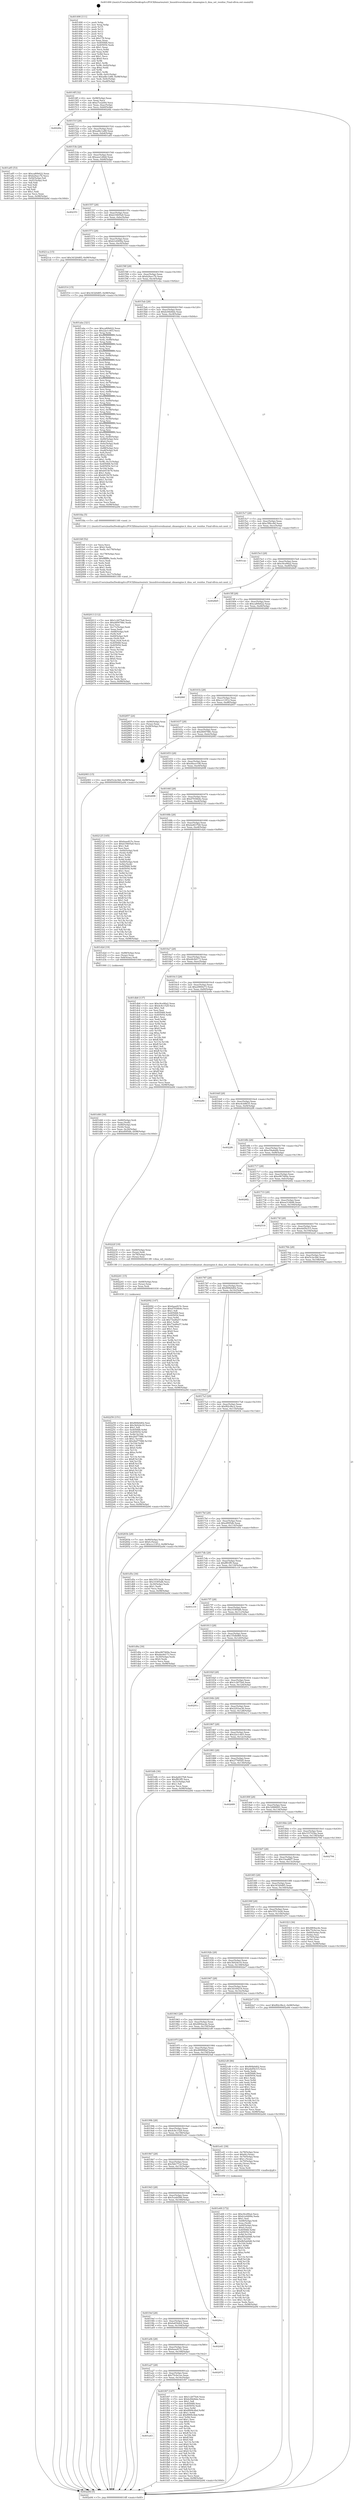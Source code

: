 digraph "0x401490" {
  label = "0x401490 (/mnt/c/Users/mathe/Desktop/tcc/POCII/binaries/extr_linuxdriversdmaioat..dmaengine.h_dma_set_residue_Final-ollvm.out::main(0))"
  labelloc = "t"
  node[shape=record]

  Entry [label="",width=0.3,height=0.3,shape=circle,fillcolor=black,style=filled]
  "0x4014ff" [label="{
     0x4014ff [32]\l
     | [instrs]\l
     &nbsp;&nbsp;0x4014ff \<+6\>: mov -0x98(%rbp),%eax\l
     &nbsp;&nbsp;0x401505 \<+2\>: mov %eax,%ecx\l
     &nbsp;&nbsp;0x401507 \<+6\>: sub $0xa7ce2d44,%ecx\l
     &nbsp;&nbsp;0x40150d \<+6\>: mov %eax,-0xac(%rbp)\l
     &nbsp;&nbsp;0x401513 \<+6\>: mov %ecx,-0xb0(%rbp)\l
     &nbsp;&nbsp;0x401519 \<+6\>: je 00000000004024fa \<main+0x106a\>\l
  }"]
  "0x4024fa" [label="{
     0x4024fa\l
  }", style=dashed]
  "0x40151f" [label="{
     0x40151f [28]\l
     | [instrs]\l
     &nbsp;&nbsp;0x40151f \<+5\>: jmp 0000000000401524 \<main+0x94\>\l
     &nbsp;&nbsp;0x401524 \<+6\>: mov -0xac(%rbp),%eax\l
     &nbsp;&nbsp;0x40152a \<+5\>: sub $0xadbc1a88,%eax\l
     &nbsp;&nbsp;0x40152f \<+6\>: mov %eax,-0xb4(%rbp)\l
     &nbsp;&nbsp;0x401535 \<+6\>: je 0000000000401a85 \<main+0x5f5\>\l
  }"]
  Exit [label="",width=0.3,height=0.3,shape=circle,fillcolor=black,style=filled,peripheries=2]
  "0x401a85" [label="{
     0x401a85 [53]\l
     | [instrs]\l
     &nbsp;&nbsp;0x401a85 \<+5\>: mov $0xca80b622,%eax\l
     &nbsp;&nbsp;0x401a8a \<+5\>: mov $0xb24acc7b,%ecx\l
     &nbsp;&nbsp;0x401a8f \<+6\>: mov -0x92(%rbp),%dl\l
     &nbsp;&nbsp;0x401a95 \<+7\>: mov -0x91(%rbp),%sil\l
     &nbsp;&nbsp;0x401a9c \<+3\>: mov %dl,%dil\l
     &nbsp;&nbsp;0x401a9f \<+3\>: and %sil,%dil\l
     &nbsp;&nbsp;0x401aa2 \<+3\>: xor %sil,%dl\l
     &nbsp;&nbsp;0x401aa5 \<+3\>: or %dl,%dil\l
     &nbsp;&nbsp;0x401aa8 \<+4\>: test $0x1,%dil\l
     &nbsp;&nbsp;0x401aac \<+3\>: cmovne %ecx,%eax\l
     &nbsp;&nbsp;0x401aaf \<+6\>: mov %eax,-0x98(%rbp)\l
     &nbsp;&nbsp;0x401ab5 \<+5\>: jmp 0000000000402a9d \<main+0x160d\>\l
  }"]
  "0x40153b" [label="{
     0x40153b [28]\l
     | [instrs]\l
     &nbsp;&nbsp;0x40153b \<+5\>: jmp 0000000000401540 \<main+0xb0\>\l
     &nbsp;&nbsp;0x401540 \<+6\>: mov -0xac(%rbp),%eax\l
     &nbsp;&nbsp;0x401546 \<+5\>: sub $0xaea128dd,%eax\l
     &nbsp;&nbsp;0x40154b \<+6\>: mov %eax,-0xb8(%rbp)\l
     &nbsp;&nbsp;0x401551 \<+6\>: je 0000000000402351 \<main+0xec1\>\l
  }"]
  "0x402a9d" [label="{
     0x402a9d [5]\l
     | [instrs]\l
     &nbsp;&nbsp;0x402a9d \<+5\>: jmp 00000000004014ff \<main+0x6f\>\l
  }"]
  "0x401490" [label="{
     0x401490 [111]\l
     | [instrs]\l
     &nbsp;&nbsp;0x401490 \<+1\>: push %rbp\l
     &nbsp;&nbsp;0x401491 \<+3\>: mov %rsp,%rbp\l
     &nbsp;&nbsp;0x401494 \<+2\>: push %r15\l
     &nbsp;&nbsp;0x401496 \<+2\>: push %r14\l
     &nbsp;&nbsp;0x401498 \<+2\>: push %r13\l
     &nbsp;&nbsp;0x40149a \<+2\>: push %r12\l
     &nbsp;&nbsp;0x40149c \<+1\>: push %rbx\l
     &nbsp;&nbsp;0x40149d \<+7\>: sub $0x178,%rsp\l
     &nbsp;&nbsp;0x4014a4 \<+2\>: xor %eax,%eax\l
     &nbsp;&nbsp;0x4014a6 \<+7\>: mov 0x405068,%ecx\l
     &nbsp;&nbsp;0x4014ad \<+7\>: mov 0x405054,%edx\l
     &nbsp;&nbsp;0x4014b4 \<+3\>: sub $0x1,%eax\l
     &nbsp;&nbsp;0x4014b7 \<+3\>: mov %ecx,%r8d\l
     &nbsp;&nbsp;0x4014ba \<+3\>: add %eax,%r8d\l
     &nbsp;&nbsp;0x4014bd \<+4\>: imul %r8d,%ecx\l
     &nbsp;&nbsp;0x4014c1 \<+3\>: and $0x1,%ecx\l
     &nbsp;&nbsp;0x4014c4 \<+3\>: cmp $0x0,%ecx\l
     &nbsp;&nbsp;0x4014c7 \<+4\>: sete %r9b\l
     &nbsp;&nbsp;0x4014cb \<+4\>: and $0x1,%r9b\l
     &nbsp;&nbsp;0x4014cf \<+7\>: mov %r9b,-0x92(%rbp)\l
     &nbsp;&nbsp;0x4014d6 \<+3\>: cmp $0xa,%edx\l
     &nbsp;&nbsp;0x4014d9 \<+4\>: setl %r9b\l
     &nbsp;&nbsp;0x4014dd \<+4\>: and $0x1,%r9b\l
     &nbsp;&nbsp;0x4014e1 \<+7\>: mov %r9b,-0x91(%rbp)\l
     &nbsp;&nbsp;0x4014e8 \<+10\>: movl $0xadbc1a88,-0x98(%rbp)\l
     &nbsp;&nbsp;0x4014f2 \<+6\>: mov %edi,-0x9c(%rbp)\l
     &nbsp;&nbsp;0x4014f8 \<+7\>: mov %rsi,-0xa8(%rbp)\l
  }"]
  "0x402250" [label="{
     0x402250 [151]\l
     | [instrs]\l
     &nbsp;&nbsp;0x402250 \<+5\>: mov $0xf60b0d02,%esi\l
     &nbsp;&nbsp;0x402255 \<+5\>: mov $0x3b024e16,%ecx\l
     &nbsp;&nbsp;0x40225a \<+2\>: mov $0x1,%dl\l
     &nbsp;&nbsp;0x40225c \<+8\>: mov 0x405068,%r8d\l
     &nbsp;&nbsp;0x402264 \<+8\>: mov 0x405054,%r9d\l
     &nbsp;&nbsp;0x40226c \<+3\>: mov %r8d,%r10d\l
     &nbsp;&nbsp;0x40226f \<+7\>: add $0x2bd77988,%r10d\l
     &nbsp;&nbsp;0x402276 \<+4\>: sub $0x1,%r10d\l
     &nbsp;&nbsp;0x40227a \<+7\>: sub $0x2bd77988,%r10d\l
     &nbsp;&nbsp;0x402281 \<+4\>: imul %r10d,%r8d\l
     &nbsp;&nbsp;0x402285 \<+4\>: and $0x1,%r8d\l
     &nbsp;&nbsp;0x402289 \<+4\>: cmp $0x0,%r8d\l
     &nbsp;&nbsp;0x40228d \<+4\>: sete %r11b\l
     &nbsp;&nbsp;0x402291 \<+4\>: cmp $0xa,%r9d\l
     &nbsp;&nbsp;0x402295 \<+3\>: setl %bl\l
     &nbsp;&nbsp;0x402298 \<+3\>: mov %r11b,%r14b\l
     &nbsp;&nbsp;0x40229b \<+4\>: xor $0xff,%r14b\l
     &nbsp;&nbsp;0x40229f \<+3\>: mov %bl,%r15b\l
     &nbsp;&nbsp;0x4022a2 \<+4\>: xor $0xff,%r15b\l
     &nbsp;&nbsp;0x4022a6 \<+3\>: xor $0x0,%dl\l
     &nbsp;&nbsp;0x4022a9 \<+3\>: mov %r14b,%r12b\l
     &nbsp;&nbsp;0x4022ac \<+4\>: and $0x0,%r12b\l
     &nbsp;&nbsp;0x4022b0 \<+3\>: and %dl,%r11b\l
     &nbsp;&nbsp;0x4022b3 \<+3\>: mov %r15b,%r13b\l
     &nbsp;&nbsp;0x4022b6 \<+4\>: and $0x0,%r13b\l
     &nbsp;&nbsp;0x4022ba \<+2\>: and %dl,%bl\l
     &nbsp;&nbsp;0x4022bc \<+3\>: or %r11b,%r12b\l
     &nbsp;&nbsp;0x4022bf \<+3\>: or %bl,%r13b\l
     &nbsp;&nbsp;0x4022c2 \<+3\>: xor %r13b,%r12b\l
     &nbsp;&nbsp;0x4022c5 \<+3\>: or %r15b,%r14b\l
     &nbsp;&nbsp;0x4022c8 \<+4\>: xor $0xff,%r14b\l
     &nbsp;&nbsp;0x4022cc \<+3\>: or $0x0,%dl\l
     &nbsp;&nbsp;0x4022cf \<+3\>: and %dl,%r14b\l
     &nbsp;&nbsp;0x4022d2 \<+3\>: or %r14b,%r12b\l
     &nbsp;&nbsp;0x4022d5 \<+4\>: test $0x1,%r12b\l
     &nbsp;&nbsp;0x4022d9 \<+3\>: cmovne %ecx,%esi\l
     &nbsp;&nbsp;0x4022dc \<+6\>: mov %esi,-0x98(%rbp)\l
     &nbsp;&nbsp;0x4022e2 \<+5\>: jmp 0000000000402a9d \<main+0x160d\>\l
  }"]
  "0x402351" [label="{
     0x402351\l
  }", style=dashed]
  "0x401557" [label="{
     0x401557 [28]\l
     | [instrs]\l
     &nbsp;&nbsp;0x401557 \<+5\>: jmp 000000000040155c \<main+0xcc\>\l
     &nbsp;&nbsp;0x40155c \<+6\>: mov -0xac(%rbp),%eax\l
     &nbsp;&nbsp;0x401562 \<+5\>: sub $0xb19405a9,%eax\l
     &nbsp;&nbsp;0x401567 \<+6\>: mov %eax,-0xbc(%rbp)\l
     &nbsp;&nbsp;0x40156d \<+6\>: je 00000000004021ca \<main+0xd3a\>\l
  }"]
  "0x402241" [label="{
     0x402241 [15]\l
     | [instrs]\l
     &nbsp;&nbsp;0x402241 \<+4\>: mov -0x68(%rbp),%rax\l
     &nbsp;&nbsp;0x402245 \<+3\>: mov (%rax),%rax\l
     &nbsp;&nbsp;0x402248 \<+3\>: mov %rax,%rdi\l
     &nbsp;&nbsp;0x40224b \<+5\>: call 0000000000401030 \<free@plt\>\l
     | [calls]\l
     &nbsp;&nbsp;0x401030 \{1\} (unknown)\l
  }"]
  "0x4021ca" [label="{
     0x4021ca [15]\l
     | [instrs]\l
     &nbsp;&nbsp;0x4021ca \<+10\>: movl $0x34320d85,-0x98(%rbp)\l
     &nbsp;&nbsp;0x4021d4 \<+5\>: jmp 0000000000402a9d \<main+0x160d\>\l
  }"]
  "0x401573" [label="{
     0x401573 [28]\l
     | [instrs]\l
     &nbsp;&nbsp;0x401573 \<+5\>: jmp 0000000000401578 \<main+0xe8\>\l
     &nbsp;&nbsp;0x401578 \<+6\>: mov -0xac(%rbp),%eax\l
     &nbsp;&nbsp;0x40157e \<+5\>: sub $0xb1e0499a,%eax\l
     &nbsp;&nbsp;0x401583 \<+6\>: mov %eax,-0xc0(%rbp)\l
     &nbsp;&nbsp;0x401589 \<+6\>: je 0000000000401f14 \<main+0xa84\>\l
  }"]
  "0x402013" [label="{
     0x402013 [112]\l
     | [instrs]\l
     &nbsp;&nbsp;0x402013 \<+5\>: mov $0x1c2675e6,%ecx\l
     &nbsp;&nbsp;0x402018 \<+5\>: mov $0xd400788c,%edx\l
     &nbsp;&nbsp;0x40201d \<+2\>: xor %esi,%esi\l
     &nbsp;&nbsp;0x40201f \<+6\>: mov -0x17c(%rbp),%edi\l
     &nbsp;&nbsp;0x402025 \<+3\>: imul %eax,%edi\l
     &nbsp;&nbsp;0x402028 \<+4\>: mov -0x68(%rbp),%r8\l
     &nbsp;&nbsp;0x40202c \<+3\>: mov (%r8),%r8\l
     &nbsp;&nbsp;0x40202f \<+4\>: mov -0x60(%rbp),%r9\l
     &nbsp;&nbsp;0x402033 \<+3\>: movslq (%r9),%r9\l
     &nbsp;&nbsp;0x402036 \<+4\>: mov %edi,(%r8,%r9,4)\l
     &nbsp;&nbsp;0x40203a \<+7\>: mov 0x405068,%eax\l
     &nbsp;&nbsp;0x402041 \<+7\>: mov 0x405054,%edi\l
     &nbsp;&nbsp;0x402048 \<+3\>: sub $0x1,%esi\l
     &nbsp;&nbsp;0x40204b \<+3\>: mov %eax,%r10d\l
     &nbsp;&nbsp;0x40204e \<+3\>: add %esi,%r10d\l
     &nbsp;&nbsp;0x402051 \<+4\>: imul %r10d,%eax\l
     &nbsp;&nbsp;0x402055 \<+3\>: and $0x1,%eax\l
     &nbsp;&nbsp;0x402058 \<+3\>: cmp $0x0,%eax\l
     &nbsp;&nbsp;0x40205b \<+4\>: sete %r11b\l
     &nbsp;&nbsp;0x40205f \<+3\>: cmp $0xa,%edi\l
     &nbsp;&nbsp;0x402062 \<+3\>: setl %bl\l
     &nbsp;&nbsp;0x402065 \<+3\>: mov %r11b,%r14b\l
     &nbsp;&nbsp;0x402068 \<+3\>: and %bl,%r14b\l
     &nbsp;&nbsp;0x40206b \<+3\>: xor %bl,%r11b\l
     &nbsp;&nbsp;0x40206e \<+3\>: or %r11b,%r14b\l
     &nbsp;&nbsp;0x402071 \<+4\>: test $0x1,%r14b\l
     &nbsp;&nbsp;0x402075 \<+3\>: cmovne %edx,%ecx\l
     &nbsp;&nbsp;0x402078 \<+6\>: mov %ecx,-0x98(%rbp)\l
     &nbsp;&nbsp;0x40207e \<+5\>: jmp 0000000000402a9d \<main+0x160d\>\l
  }"]
  "0x401f14" [label="{
     0x401f14 [15]\l
     | [instrs]\l
     &nbsp;&nbsp;0x401f14 \<+10\>: movl $0x34320d85,-0x98(%rbp)\l
     &nbsp;&nbsp;0x401f1e \<+5\>: jmp 0000000000402a9d \<main+0x160d\>\l
  }"]
  "0x40158f" [label="{
     0x40158f [28]\l
     | [instrs]\l
     &nbsp;&nbsp;0x40158f \<+5\>: jmp 0000000000401594 \<main+0x104\>\l
     &nbsp;&nbsp;0x401594 \<+6\>: mov -0xac(%rbp),%eax\l
     &nbsp;&nbsp;0x40159a \<+5\>: sub $0xb24acc7b,%eax\l
     &nbsp;&nbsp;0x40159f \<+6\>: mov %eax,-0xc4(%rbp)\l
     &nbsp;&nbsp;0x4015a5 \<+6\>: je 0000000000401aba \<main+0x62a\>\l
  }"]
  "0x401fdf" [label="{
     0x401fdf [52]\l
     | [instrs]\l
     &nbsp;&nbsp;0x401fdf \<+2\>: xor %ecx,%ecx\l
     &nbsp;&nbsp;0x401fe1 \<+5\>: mov $0x2,%edx\l
     &nbsp;&nbsp;0x401fe6 \<+6\>: mov %edx,-0x178(%rbp)\l
     &nbsp;&nbsp;0x401fec \<+1\>: cltd\l
     &nbsp;&nbsp;0x401fed \<+6\>: mov -0x178(%rbp),%esi\l
     &nbsp;&nbsp;0x401ff3 \<+2\>: idiv %esi\l
     &nbsp;&nbsp;0x401ff5 \<+6\>: imul $0xfffffffe,%edx,%edx\l
     &nbsp;&nbsp;0x401ffb \<+2\>: mov %ecx,%edi\l
     &nbsp;&nbsp;0x401ffd \<+2\>: sub %edx,%edi\l
     &nbsp;&nbsp;0x401fff \<+2\>: mov %ecx,%edx\l
     &nbsp;&nbsp;0x402001 \<+3\>: sub $0x1,%edx\l
     &nbsp;&nbsp;0x402004 \<+2\>: add %edx,%edi\l
     &nbsp;&nbsp;0x402006 \<+2\>: sub %edi,%ecx\l
     &nbsp;&nbsp;0x402008 \<+6\>: mov %ecx,-0x17c(%rbp)\l
     &nbsp;&nbsp;0x40200e \<+5\>: call 0000000000401160 \<next_i\>\l
     | [calls]\l
     &nbsp;&nbsp;0x401160 \{1\} (/mnt/c/Users/mathe/Desktop/tcc/POCII/binaries/extr_linuxdriversdmaioat..dmaengine.h_dma_set_residue_Final-ollvm.out::next_i)\l
  }"]
  "0x401aba" [label="{
     0x401aba [321]\l
     | [instrs]\l
     &nbsp;&nbsp;0x401aba \<+5\>: mov $0xca80b622,%eax\l
     &nbsp;&nbsp;0x401abf \<+5\>: mov $0x22e1c403,%ecx\l
     &nbsp;&nbsp;0x401ac4 \<+3\>: mov %rsp,%rdx\l
     &nbsp;&nbsp;0x401ac7 \<+4\>: add $0xfffffffffffffff0,%rdx\l
     &nbsp;&nbsp;0x401acb \<+3\>: mov %rdx,%rsp\l
     &nbsp;&nbsp;0x401ace \<+7\>: mov %rdx,-0x90(%rbp)\l
     &nbsp;&nbsp;0x401ad5 \<+3\>: mov %rsp,%rdx\l
     &nbsp;&nbsp;0x401ad8 \<+4\>: add $0xfffffffffffffff0,%rdx\l
     &nbsp;&nbsp;0x401adc \<+3\>: mov %rdx,%rsp\l
     &nbsp;&nbsp;0x401adf \<+3\>: mov %rsp,%rsi\l
     &nbsp;&nbsp;0x401ae2 \<+4\>: add $0xfffffffffffffff0,%rsi\l
     &nbsp;&nbsp;0x401ae6 \<+3\>: mov %rsi,%rsp\l
     &nbsp;&nbsp;0x401ae9 \<+7\>: mov %rsi,-0x88(%rbp)\l
     &nbsp;&nbsp;0x401af0 \<+3\>: mov %rsp,%rsi\l
     &nbsp;&nbsp;0x401af3 \<+4\>: add $0xfffffffffffffff0,%rsi\l
     &nbsp;&nbsp;0x401af7 \<+3\>: mov %rsi,%rsp\l
     &nbsp;&nbsp;0x401afa \<+4\>: mov %rsi,-0x80(%rbp)\l
     &nbsp;&nbsp;0x401afe \<+3\>: mov %rsp,%rsi\l
     &nbsp;&nbsp;0x401b01 \<+4\>: add $0xfffffffffffffff0,%rsi\l
     &nbsp;&nbsp;0x401b05 \<+3\>: mov %rsi,%rsp\l
     &nbsp;&nbsp;0x401b08 \<+4\>: mov %rsi,-0x78(%rbp)\l
     &nbsp;&nbsp;0x401b0c \<+3\>: mov %rsp,%rsi\l
     &nbsp;&nbsp;0x401b0f \<+4\>: add $0xfffffffffffffff0,%rsi\l
     &nbsp;&nbsp;0x401b13 \<+3\>: mov %rsi,%rsp\l
     &nbsp;&nbsp;0x401b16 \<+4\>: mov %rsi,-0x70(%rbp)\l
     &nbsp;&nbsp;0x401b1a \<+3\>: mov %rsp,%rsi\l
     &nbsp;&nbsp;0x401b1d \<+4\>: add $0xfffffffffffffff0,%rsi\l
     &nbsp;&nbsp;0x401b21 \<+3\>: mov %rsi,%rsp\l
     &nbsp;&nbsp;0x401b24 \<+4\>: mov %rsi,-0x68(%rbp)\l
     &nbsp;&nbsp;0x401b28 \<+3\>: mov %rsp,%rsi\l
     &nbsp;&nbsp;0x401b2b \<+4\>: add $0xfffffffffffffff0,%rsi\l
     &nbsp;&nbsp;0x401b2f \<+3\>: mov %rsi,%rsp\l
     &nbsp;&nbsp;0x401b32 \<+4\>: mov %rsi,-0x60(%rbp)\l
     &nbsp;&nbsp;0x401b36 \<+3\>: mov %rsp,%rsi\l
     &nbsp;&nbsp;0x401b39 \<+4\>: add $0xfffffffffffffff0,%rsi\l
     &nbsp;&nbsp;0x401b3d \<+3\>: mov %rsi,%rsp\l
     &nbsp;&nbsp;0x401b40 \<+4\>: mov %rsi,-0x58(%rbp)\l
     &nbsp;&nbsp;0x401b44 \<+3\>: mov %rsp,%rsi\l
     &nbsp;&nbsp;0x401b47 \<+4\>: add $0xfffffffffffffff0,%rsi\l
     &nbsp;&nbsp;0x401b4b \<+3\>: mov %rsi,%rsp\l
     &nbsp;&nbsp;0x401b4e \<+4\>: mov %rsi,-0x50(%rbp)\l
     &nbsp;&nbsp;0x401b52 \<+3\>: mov %rsp,%rsi\l
     &nbsp;&nbsp;0x401b55 \<+4\>: add $0xfffffffffffffff0,%rsi\l
     &nbsp;&nbsp;0x401b59 \<+3\>: mov %rsi,%rsp\l
     &nbsp;&nbsp;0x401b5c \<+4\>: mov %rsi,-0x48(%rbp)\l
     &nbsp;&nbsp;0x401b60 \<+3\>: mov %rsp,%rsi\l
     &nbsp;&nbsp;0x401b63 \<+4\>: add $0xfffffffffffffff0,%rsi\l
     &nbsp;&nbsp;0x401b67 \<+3\>: mov %rsi,%rsp\l
     &nbsp;&nbsp;0x401b6a \<+4\>: mov %rsi,-0x40(%rbp)\l
     &nbsp;&nbsp;0x401b6e \<+7\>: mov -0x90(%rbp),%rsi\l
     &nbsp;&nbsp;0x401b75 \<+6\>: movl $0x0,(%rsi)\l
     &nbsp;&nbsp;0x401b7b \<+6\>: mov -0x9c(%rbp),%edi\l
     &nbsp;&nbsp;0x401b81 \<+2\>: mov %edi,(%rdx)\l
     &nbsp;&nbsp;0x401b83 \<+7\>: mov -0x88(%rbp),%rsi\l
     &nbsp;&nbsp;0x401b8a \<+7\>: mov -0xa8(%rbp),%r8\l
     &nbsp;&nbsp;0x401b91 \<+3\>: mov %r8,(%rsi)\l
     &nbsp;&nbsp;0x401b94 \<+3\>: cmpl $0x2,(%rdx)\l
     &nbsp;&nbsp;0x401b97 \<+4\>: setne %r9b\l
     &nbsp;&nbsp;0x401b9b \<+4\>: and $0x1,%r9b\l
     &nbsp;&nbsp;0x401b9f \<+4\>: mov %r9b,-0x31(%rbp)\l
     &nbsp;&nbsp;0x401ba3 \<+8\>: mov 0x405068,%r10d\l
     &nbsp;&nbsp;0x401bab \<+8\>: mov 0x405054,%r11d\l
     &nbsp;&nbsp;0x401bb3 \<+3\>: mov %r10d,%ebx\l
     &nbsp;&nbsp;0x401bb6 \<+6\>: add $0xb933b78,%ebx\l
     &nbsp;&nbsp;0x401bbc \<+3\>: sub $0x1,%ebx\l
     &nbsp;&nbsp;0x401bbf \<+6\>: sub $0xb933b78,%ebx\l
     &nbsp;&nbsp;0x401bc5 \<+4\>: imul %ebx,%r10d\l
     &nbsp;&nbsp;0x401bc9 \<+4\>: and $0x1,%r10d\l
     &nbsp;&nbsp;0x401bcd \<+4\>: cmp $0x0,%r10d\l
     &nbsp;&nbsp;0x401bd1 \<+4\>: sete %r9b\l
     &nbsp;&nbsp;0x401bd5 \<+4\>: cmp $0xa,%r11d\l
     &nbsp;&nbsp;0x401bd9 \<+4\>: setl %r14b\l
     &nbsp;&nbsp;0x401bdd \<+3\>: mov %r9b,%r15b\l
     &nbsp;&nbsp;0x401be0 \<+3\>: and %r14b,%r15b\l
     &nbsp;&nbsp;0x401be3 \<+3\>: xor %r14b,%r9b\l
     &nbsp;&nbsp;0x401be6 \<+3\>: or %r9b,%r15b\l
     &nbsp;&nbsp;0x401be9 \<+4\>: test $0x1,%r15b\l
     &nbsp;&nbsp;0x401bed \<+3\>: cmovne %ecx,%eax\l
     &nbsp;&nbsp;0x401bf0 \<+6\>: mov %eax,-0x98(%rbp)\l
     &nbsp;&nbsp;0x401bf6 \<+5\>: jmp 0000000000402a9d \<main+0x160d\>\l
  }"]
  "0x4015ab" [label="{
     0x4015ab [28]\l
     | [instrs]\l
     &nbsp;&nbsp;0x4015ab \<+5\>: jmp 00000000004015b0 \<main+0x120\>\l
     &nbsp;&nbsp;0x4015b0 \<+6\>: mov -0xac(%rbp),%eax\l
     &nbsp;&nbsp;0x4015b6 \<+5\>: sub $0xbc84d4de,%eax\l
     &nbsp;&nbsp;0x4015bb \<+6\>: mov %eax,-0xc8(%rbp)\l
     &nbsp;&nbsp;0x4015c1 \<+6\>: je 0000000000401fda \<main+0xb4a\>\l
  }"]
  "0x401a43" [label="{
     0x401a43\l
  }", style=dashed]
  "0x401f47" [label="{
     0x401f47 [147]\l
     | [instrs]\l
     &nbsp;&nbsp;0x401f47 \<+5\>: mov $0x1c2675e6,%eax\l
     &nbsp;&nbsp;0x401f4c \<+5\>: mov $0xbc84d4de,%ecx\l
     &nbsp;&nbsp;0x401f51 \<+2\>: mov $0x1,%dl\l
     &nbsp;&nbsp;0x401f53 \<+7\>: mov 0x405068,%esi\l
     &nbsp;&nbsp;0x401f5a \<+7\>: mov 0x405054,%edi\l
     &nbsp;&nbsp;0x401f61 \<+3\>: mov %esi,%r8d\l
     &nbsp;&nbsp;0x401f64 \<+7\>: add $0x8909c4bd,%r8d\l
     &nbsp;&nbsp;0x401f6b \<+4\>: sub $0x1,%r8d\l
     &nbsp;&nbsp;0x401f6f \<+7\>: sub $0x8909c4bd,%r8d\l
     &nbsp;&nbsp;0x401f76 \<+4\>: imul %r8d,%esi\l
     &nbsp;&nbsp;0x401f7a \<+3\>: and $0x1,%esi\l
     &nbsp;&nbsp;0x401f7d \<+3\>: cmp $0x0,%esi\l
     &nbsp;&nbsp;0x401f80 \<+4\>: sete %r9b\l
     &nbsp;&nbsp;0x401f84 \<+3\>: cmp $0xa,%edi\l
     &nbsp;&nbsp;0x401f87 \<+4\>: setl %r10b\l
     &nbsp;&nbsp;0x401f8b \<+3\>: mov %r9b,%r11b\l
     &nbsp;&nbsp;0x401f8e \<+4\>: xor $0xff,%r11b\l
     &nbsp;&nbsp;0x401f92 \<+3\>: mov %r10b,%bl\l
     &nbsp;&nbsp;0x401f95 \<+3\>: xor $0xff,%bl\l
     &nbsp;&nbsp;0x401f98 \<+3\>: xor $0x0,%dl\l
     &nbsp;&nbsp;0x401f9b \<+3\>: mov %r11b,%r14b\l
     &nbsp;&nbsp;0x401f9e \<+4\>: and $0x0,%r14b\l
     &nbsp;&nbsp;0x401fa2 \<+3\>: and %dl,%r9b\l
     &nbsp;&nbsp;0x401fa5 \<+3\>: mov %bl,%r15b\l
     &nbsp;&nbsp;0x401fa8 \<+4\>: and $0x0,%r15b\l
     &nbsp;&nbsp;0x401fac \<+3\>: and %dl,%r10b\l
     &nbsp;&nbsp;0x401faf \<+3\>: or %r9b,%r14b\l
     &nbsp;&nbsp;0x401fb2 \<+3\>: or %r10b,%r15b\l
     &nbsp;&nbsp;0x401fb5 \<+3\>: xor %r15b,%r14b\l
     &nbsp;&nbsp;0x401fb8 \<+3\>: or %bl,%r11b\l
     &nbsp;&nbsp;0x401fbb \<+4\>: xor $0xff,%r11b\l
     &nbsp;&nbsp;0x401fbf \<+3\>: or $0x0,%dl\l
     &nbsp;&nbsp;0x401fc2 \<+3\>: and %dl,%r11b\l
     &nbsp;&nbsp;0x401fc5 \<+3\>: or %r11b,%r14b\l
     &nbsp;&nbsp;0x401fc8 \<+4\>: test $0x1,%r14b\l
     &nbsp;&nbsp;0x401fcc \<+3\>: cmovne %ecx,%eax\l
     &nbsp;&nbsp;0x401fcf \<+6\>: mov %eax,-0x98(%rbp)\l
     &nbsp;&nbsp;0x401fd5 \<+5\>: jmp 0000000000402a9d \<main+0x160d\>\l
  }"]
  "0x401fda" [label="{
     0x401fda [5]\l
     | [instrs]\l
     &nbsp;&nbsp;0x401fda \<+5\>: call 0000000000401160 \<next_i\>\l
     | [calls]\l
     &nbsp;&nbsp;0x401160 \{1\} (/mnt/c/Users/mathe/Desktop/tcc/POCII/binaries/extr_linuxdriversdmaioat..dmaengine.h_dma_set_residue_Final-ollvm.out::next_i)\l
  }"]
  "0x4015c7" [label="{
     0x4015c7 [28]\l
     | [instrs]\l
     &nbsp;&nbsp;0x4015c7 \<+5\>: jmp 00000000004015cc \<main+0x13c\>\l
     &nbsp;&nbsp;0x4015cc \<+6\>: mov -0xac(%rbp),%eax\l
     &nbsp;&nbsp;0x4015d2 \<+5\>: sub $0xc5f8cc8d,%eax\l
     &nbsp;&nbsp;0x4015d7 \<+6\>: mov %eax,-0xcc(%rbp)\l
     &nbsp;&nbsp;0x4015dd \<+6\>: je 0000000000401cac \<main+0x81c\>\l
  }"]
  "0x401a27" [label="{
     0x401a27 [28]\l
     | [instrs]\l
     &nbsp;&nbsp;0x401a27 \<+5\>: jmp 0000000000401a2c \<main+0x59c\>\l
     &nbsp;&nbsp;0x401a2c \<+6\>: mov -0xac(%rbp),%eax\l
     &nbsp;&nbsp;0x401a32 \<+5\>: sub $0x75c0e1ee,%eax\l
     &nbsp;&nbsp;0x401a37 \<+6\>: mov %eax,-0x16c(%rbp)\l
     &nbsp;&nbsp;0x401a3d \<+6\>: je 0000000000401f47 \<main+0xab7\>\l
  }"]
  "0x401cac" [label="{
     0x401cac\l
  }", style=dashed]
  "0x4015e3" [label="{
     0x4015e3 [28]\l
     | [instrs]\l
     &nbsp;&nbsp;0x4015e3 \<+5\>: jmp 00000000004015e8 \<main+0x158\>\l
     &nbsp;&nbsp;0x4015e8 \<+6\>: mov -0xac(%rbp),%eax\l
     &nbsp;&nbsp;0x4015ee \<+5\>: sub $0xc9ce90a2,%eax\l
     &nbsp;&nbsp;0x4015f3 \<+6\>: mov %eax,-0xd0(%rbp)\l
     &nbsp;&nbsp;0x4015f9 \<+6\>: je 00000000004028d5 \<main+0x1445\>\l
  }"]
  "0x402972" [label="{
     0x402972\l
  }", style=dashed]
  "0x4028d5" [label="{
     0x4028d5\l
  }", style=dashed]
  "0x4015ff" [label="{
     0x4015ff [28]\l
     | [instrs]\l
     &nbsp;&nbsp;0x4015ff \<+5\>: jmp 0000000000401604 \<main+0x174\>\l
     &nbsp;&nbsp;0x401604 \<+6\>: mov -0xac(%rbp),%eax\l
     &nbsp;&nbsp;0x40160a \<+5\>: sub $0xca80b622,%eax\l
     &nbsp;&nbsp;0x40160f \<+6\>: mov %eax,-0xd4(%rbp)\l
     &nbsp;&nbsp;0x401615 \<+6\>: je 000000000040286f \<main+0x13df\>\l
  }"]
  "0x401a0b" [label="{
     0x401a0b [28]\l
     | [instrs]\l
     &nbsp;&nbsp;0x401a0b \<+5\>: jmp 0000000000401a10 \<main+0x580\>\l
     &nbsp;&nbsp;0x401a10 \<+6\>: mov -0xac(%rbp),%eax\l
     &nbsp;&nbsp;0x401a16 \<+5\>: sub $0x6aae815c,%eax\l
     &nbsp;&nbsp;0x401a1b \<+6\>: mov %eax,-0x168(%rbp)\l
     &nbsp;&nbsp;0x401a21 \<+6\>: je 0000000000402972 \<main+0x14e2\>\l
  }"]
  "0x40286f" [label="{
     0x40286f\l
  }", style=dashed]
  "0x40161b" [label="{
     0x40161b [28]\l
     | [instrs]\l
     &nbsp;&nbsp;0x40161b \<+5\>: jmp 0000000000401620 \<main+0x190\>\l
     &nbsp;&nbsp;0x401620 \<+6\>: mov -0xac(%rbp),%eax\l
     &nbsp;&nbsp;0x401626 \<+5\>: sub $0xccc13f12,%eax\l
     &nbsp;&nbsp;0x40162b \<+6\>: mov %eax,-0xd8(%rbp)\l
     &nbsp;&nbsp;0x401631 \<+6\>: je 0000000000402857 \<main+0x13c7\>\l
  }"]
  "0x40244f" [label="{
     0x40244f\l
  }", style=dashed]
  "0x402857" [label="{
     0x402857 [24]\l
     | [instrs]\l
     &nbsp;&nbsp;0x402857 \<+7\>: mov -0x90(%rbp),%rax\l
     &nbsp;&nbsp;0x40285e \<+2\>: mov (%rax),%eax\l
     &nbsp;&nbsp;0x402860 \<+4\>: lea -0x28(%rbp),%rsp\l
     &nbsp;&nbsp;0x402864 \<+1\>: pop %rbx\l
     &nbsp;&nbsp;0x402865 \<+2\>: pop %r12\l
     &nbsp;&nbsp;0x402867 \<+2\>: pop %r13\l
     &nbsp;&nbsp;0x402869 \<+2\>: pop %r14\l
     &nbsp;&nbsp;0x40286b \<+2\>: pop %r15\l
     &nbsp;&nbsp;0x40286d \<+1\>: pop %rbp\l
     &nbsp;&nbsp;0x40286e \<+1\>: ret\l
  }"]
  "0x401637" [label="{
     0x401637 [28]\l
     | [instrs]\l
     &nbsp;&nbsp;0x401637 \<+5\>: jmp 000000000040163c \<main+0x1ac\>\l
     &nbsp;&nbsp;0x40163c \<+6\>: mov -0xac(%rbp),%eax\l
     &nbsp;&nbsp;0x401642 \<+5\>: sub $0xd400788c,%eax\l
     &nbsp;&nbsp;0x401647 \<+6\>: mov %eax,-0xdc(%rbp)\l
     &nbsp;&nbsp;0x40164d \<+6\>: je 0000000000402083 \<main+0xbf3\>\l
  }"]
  "0x4019ef" [label="{
     0x4019ef [28]\l
     | [instrs]\l
     &nbsp;&nbsp;0x4019ef \<+5\>: jmp 00000000004019f4 \<main+0x564\>\l
     &nbsp;&nbsp;0x4019f4 \<+6\>: mov -0xac(%rbp),%eax\l
     &nbsp;&nbsp;0x4019fa \<+5\>: sub $0x6a654dc6,%eax\l
     &nbsp;&nbsp;0x4019ff \<+6\>: mov %eax,-0x164(%rbp)\l
     &nbsp;&nbsp;0x401a05 \<+6\>: je 000000000040244f \<main+0xfbf\>\l
  }"]
  "0x402083" [label="{
     0x402083 [15]\l
     | [instrs]\l
     &nbsp;&nbsp;0x402083 \<+10\>: movl $0xf3c2e3b6,-0x98(%rbp)\l
     &nbsp;&nbsp;0x40208d \<+5\>: jmp 0000000000402a9d \<main+0x160d\>\l
  }"]
  "0x401653" [label="{
     0x401653 [28]\l
     | [instrs]\l
     &nbsp;&nbsp;0x401653 \<+5\>: jmp 0000000000401658 \<main+0x1c8\>\l
     &nbsp;&nbsp;0x401658 \<+6\>: mov -0xac(%rbp),%eax\l
     &nbsp;&nbsp;0x40165e \<+5\>: sub $0xd4ace108,%eax\l
     &nbsp;&nbsp;0x401663 \<+6\>: mov %eax,-0xe0(%rbp)\l
     &nbsp;&nbsp;0x401669 \<+6\>: je 0000000000402698 \<main+0x1208\>\l
  }"]
  "0x4029cc" [label="{
     0x4029cc\l
  }", style=dashed]
  "0x402698" [label="{
     0x402698\l
  }", style=dashed]
  "0x40166f" [label="{
     0x40166f [28]\l
     | [instrs]\l
     &nbsp;&nbsp;0x40166f \<+5\>: jmp 0000000000401674 \<main+0x1e4\>\l
     &nbsp;&nbsp;0x401674 \<+6\>: mov -0xac(%rbp),%eax\l
     &nbsp;&nbsp;0x40167a \<+5\>: sub $0xd7936b4e,%eax\l
     &nbsp;&nbsp;0x40167f \<+6\>: mov %eax,-0xe4(%rbp)\l
     &nbsp;&nbsp;0x401685 \<+6\>: je 0000000000402125 \<main+0xc95\>\l
  }"]
  "0x4019d3" [label="{
     0x4019d3 [28]\l
     | [instrs]\l
     &nbsp;&nbsp;0x4019d3 \<+5\>: jmp 00000000004019d8 \<main+0x548\>\l
     &nbsp;&nbsp;0x4019d8 \<+6\>: mov -0xac(%rbp),%eax\l
     &nbsp;&nbsp;0x4019de \<+5\>: sub $0x5ca4d586,%eax\l
     &nbsp;&nbsp;0x4019e3 \<+6\>: mov %eax,-0x160(%rbp)\l
     &nbsp;&nbsp;0x4019e9 \<+6\>: je 00000000004029cc \<main+0x153c\>\l
  }"]
  "0x402125" [label="{
     0x402125 [165]\l
     | [instrs]\l
     &nbsp;&nbsp;0x402125 \<+5\>: mov $0x6aae815c,%eax\l
     &nbsp;&nbsp;0x40212a \<+5\>: mov $0xb19405a9,%ecx\l
     &nbsp;&nbsp;0x40212f \<+2\>: mov $0x1,%dl\l
     &nbsp;&nbsp;0x402131 \<+2\>: xor %esi,%esi\l
     &nbsp;&nbsp;0x402133 \<+4\>: mov -0x60(%rbp),%rdi\l
     &nbsp;&nbsp;0x402137 \<+3\>: mov (%rdi),%r8d\l
     &nbsp;&nbsp;0x40213a \<+3\>: mov %esi,%r9d\l
     &nbsp;&nbsp;0x40213d \<+4\>: sub $0x1,%r9d\l
     &nbsp;&nbsp;0x402141 \<+3\>: sub %r9d,%r8d\l
     &nbsp;&nbsp;0x402144 \<+4\>: mov -0x60(%rbp),%rdi\l
     &nbsp;&nbsp;0x402148 \<+3\>: mov %r8d,(%rdi)\l
     &nbsp;&nbsp;0x40214b \<+8\>: mov 0x405068,%r8d\l
     &nbsp;&nbsp;0x402153 \<+8\>: mov 0x405054,%r9d\l
     &nbsp;&nbsp;0x40215b \<+3\>: sub $0x1,%esi\l
     &nbsp;&nbsp;0x40215e \<+3\>: mov %r8d,%r10d\l
     &nbsp;&nbsp;0x402161 \<+3\>: add %esi,%r10d\l
     &nbsp;&nbsp;0x402164 \<+4\>: imul %r10d,%r8d\l
     &nbsp;&nbsp;0x402168 \<+4\>: and $0x1,%r8d\l
     &nbsp;&nbsp;0x40216c \<+4\>: cmp $0x0,%r8d\l
     &nbsp;&nbsp;0x402170 \<+4\>: sete %r11b\l
     &nbsp;&nbsp;0x402174 \<+4\>: cmp $0xa,%r9d\l
     &nbsp;&nbsp;0x402178 \<+3\>: setl %bl\l
     &nbsp;&nbsp;0x40217b \<+3\>: mov %r11b,%r14b\l
     &nbsp;&nbsp;0x40217e \<+4\>: xor $0xff,%r14b\l
     &nbsp;&nbsp;0x402182 \<+3\>: mov %bl,%r15b\l
     &nbsp;&nbsp;0x402185 \<+4\>: xor $0xff,%r15b\l
     &nbsp;&nbsp;0x402189 \<+3\>: xor $0x1,%dl\l
     &nbsp;&nbsp;0x40218c \<+3\>: mov %r14b,%r12b\l
     &nbsp;&nbsp;0x40218f \<+4\>: and $0xff,%r12b\l
     &nbsp;&nbsp;0x402193 \<+3\>: and %dl,%r11b\l
     &nbsp;&nbsp;0x402196 \<+3\>: mov %r15b,%r13b\l
     &nbsp;&nbsp;0x402199 \<+4\>: and $0xff,%r13b\l
     &nbsp;&nbsp;0x40219d \<+2\>: and %dl,%bl\l
     &nbsp;&nbsp;0x40219f \<+3\>: or %r11b,%r12b\l
     &nbsp;&nbsp;0x4021a2 \<+3\>: or %bl,%r13b\l
     &nbsp;&nbsp;0x4021a5 \<+3\>: xor %r13b,%r12b\l
     &nbsp;&nbsp;0x4021a8 \<+3\>: or %r15b,%r14b\l
     &nbsp;&nbsp;0x4021ab \<+4\>: xor $0xff,%r14b\l
     &nbsp;&nbsp;0x4021af \<+3\>: or $0x1,%dl\l
     &nbsp;&nbsp;0x4021b2 \<+3\>: and %dl,%r14b\l
     &nbsp;&nbsp;0x4021b5 \<+3\>: or %r14b,%r12b\l
     &nbsp;&nbsp;0x4021b8 \<+4\>: test $0x1,%r12b\l
     &nbsp;&nbsp;0x4021bc \<+3\>: cmovne %ecx,%eax\l
     &nbsp;&nbsp;0x4021bf \<+6\>: mov %eax,-0x98(%rbp)\l
     &nbsp;&nbsp;0x4021c5 \<+5\>: jmp 0000000000402a9d \<main+0x160d\>\l
  }"]
  "0x40168b" [label="{
     0x40168b [28]\l
     | [instrs]\l
     &nbsp;&nbsp;0x40168b \<+5\>: jmp 0000000000401690 \<main+0x200\>\l
     &nbsp;&nbsp;0x401690 \<+6\>: mov -0xac(%rbp),%eax\l
     &nbsp;&nbsp;0x401696 \<+5\>: sub $0xda4637b8,%eax\l
     &nbsp;&nbsp;0x40169b \<+6\>: mov %eax,-0xe8(%rbp)\l
     &nbsp;&nbsp;0x4016a1 \<+6\>: je 0000000000401d2d \<main+0x89d\>\l
  }"]
  "0x402a38" [label="{
     0x402a38\l
  }", style=dashed]
  "0x401d2d" [label="{
     0x401d2d [19]\l
     | [instrs]\l
     &nbsp;&nbsp;0x401d2d \<+7\>: mov -0x88(%rbp),%rax\l
     &nbsp;&nbsp;0x401d34 \<+3\>: mov (%rax),%rax\l
     &nbsp;&nbsp;0x401d37 \<+4\>: mov 0x8(%rax),%rdi\l
     &nbsp;&nbsp;0x401d3b \<+5\>: call 0000000000401060 \<atoi@plt\>\l
     | [calls]\l
     &nbsp;&nbsp;0x401060 \{1\} (unknown)\l
  }"]
  "0x4016a7" [label="{
     0x4016a7 [28]\l
     | [instrs]\l
     &nbsp;&nbsp;0x4016a7 \<+5\>: jmp 00000000004016ac \<main+0x21c\>\l
     &nbsp;&nbsp;0x4016ac \<+6\>: mov -0xac(%rbp),%eax\l
     &nbsp;&nbsp;0x4016b2 \<+5\>: sub $0xddc8d173,%eax\l
     &nbsp;&nbsp;0x4016b7 \<+6\>: mov %eax,-0xec(%rbp)\l
     &nbsp;&nbsp;0x4016bd \<+6\>: je 0000000000401db8 \<main+0x928\>\l
  }"]
  "0x401e68" [label="{
     0x401e68 [172]\l
     | [instrs]\l
     &nbsp;&nbsp;0x401e68 \<+5\>: mov $0xc9ce90a2,%ecx\l
     &nbsp;&nbsp;0x401e6d \<+5\>: mov $0xb1e0499a,%edx\l
     &nbsp;&nbsp;0x401e72 \<+3\>: mov $0x1,%sil\l
     &nbsp;&nbsp;0x401e75 \<+4\>: mov -0x68(%rbp),%rdi\l
     &nbsp;&nbsp;0x401e79 \<+3\>: mov %rax,(%rdi)\l
     &nbsp;&nbsp;0x401e7c \<+4\>: mov -0x60(%rbp),%rax\l
     &nbsp;&nbsp;0x401e80 \<+6\>: movl $0x0,(%rax)\l
     &nbsp;&nbsp;0x401e86 \<+8\>: mov 0x405068,%r8d\l
     &nbsp;&nbsp;0x401e8e \<+8\>: mov 0x405054,%r9d\l
     &nbsp;&nbsp;0x401e96 \<+3\>: mov %r8d,%r10d\l
     &nbsp;&nbsp;0x401e99 \<+7\>: add $0x8b5ab9d6,%r10d\l
     &nbsp;&nbsp;0x401ea0 \<+4\>: sub $0x1,%r10d\l
     &nbsp;&nbsp;0x401ea4 \<+7\>: sub $0x8b5ab9d6,%r10d\l
     &nbsp;&nbsp;0x401eab \<+4\>: imul %r10d,%r8d\l
     &nbsp;&nbsp;0x401eaf \<+4\>: and $0x1,%r8d\l
     &nbsp;&nbsp;0x401eb3 \<+4\>: cmp $0x0,%r8d\l
     &nbsp;&nbsp;0x401eb7 \<+4\>: sete %r11b\l
     &nbsp;&nbsp;0x401ebb \<+4\>: cmp $0xa,%r9d\l
     &nbsp;&nbsp;0x401ebf \<+3\>: setl %bl\l
     &nbsp;&nbsp;0x401ec2 \<+3\>: mov %r11b,%r14b\l
     &nbsp;&nbsp;0x401ec5 \<+4\>: xor $0xff,%r14b\l
     &nbsp;&nbsp;0x401ec9 \<+3\>: mov %bl,%r15b\l
     &nbsp;&nbsp;0x401ecc \<+4\>: xor $0xff,%r15b\l
     &nbsp;&nbsp;0x401ed0 \<+4\>: xor $0x0,%sil\l
     &nbsp;&nbsp;0x401ed4 \<+3\>: mov %r14b,%r12b\l
     &nbsp;&nbsp;0x401ed7 \<+4\>: and $0x0,%r12b\l
     &nbsp;&nbsp;0x401edb \<+3\>: and %sil,%r11b\l
     &nbsp;&nbsp;0x401ede \<+3\>: mov %r15b,%r13b\l
     &nbsp;&nbsp;0x401ee1 \<+4\>: and $0x0,%r13b\l
     &nbsp;&nbsp;0x401ee5 \<+3\>: and %sil,%bl\l
     &nbsp;&nbsp;0x401ee8 \<+3\>: or %r11b,%r12b\l
     &nbsp;&nbsp;0x401eeb \<+3\>: or %bl,%r13b\l
     &nbsp;&nbsp;0x401eee \<+3\>: xor %r13b,%r12b\l
     &nbsp;&nbsp;0x401ef1 \<+3\>: or %r15b,%r14b\l
     &nbsp;&nbsp;0x401ef4 \<+4\>: xor $0xff,%r14b\l
     &nbsp;&nbsp;0x401ef8 \<+4\>: or $0x0,%sil\l
     &nbsp;&nbsp;0x401efc \<+3\>: and %sil,%r14b\l
     &nbsp;&nbsp;0x401eff \<+3\>: or %r14b,%r12b\l
     &nbsp;&nbsp;0x401f02 \<+4\>: test $0x1,%r12b\l
     &nbsp;&nbsp;0x401f06 \<+3\>: cmovne %edx,%ecx\l
     &nbsp;&nbsp;0x401f09 \<+6\>: mov %ecx,-0x98(%rbp)\l
     &nbsp;&nbsp;0x401f0f \<+5\>: jmp 0000000000402a9d \<main+0x160d\>\l
  }"]
  "0x401db8" [label="{
     0x401db8 [137]\l
     | [instrs]\l
     &nbsp;&nbsp;0x401db8 \<+5\>: mov $0xc9ce90a2,%eax\l
     &nbsp;&nbsp;0x401dbd \<+5\>: mov $0x4c8c1529,%ecx\l
     &nbsp;&nbsp;0x401dc2 \<+2\>: mov $0x1,%dl\l
     &nbsp;&nbsp;0x401dc4 \<+2\>: xor %esi,%esi\l
     &nbsp;&nbsp;0x401dc6 \<+7\>: mov 0x405068,%edi\l
     &nbsp;&nbsp;0x401dcd \<+8\>: mov 0x405054,%r8d\l
     &nbsp;&nbsp;0x401dd5 \<+3\>: sub $0x1,%esi\l
     &nbsp;&nbsp;0x401dd8 \<+3\>: mov %edi,%r9d\l
     &nbsp;&nbsp;0x401ddb \<+3\>: add %esi,%r9d\l
     &nbsp;&nbsp;0x401dde \<+4\>: imul %r9d,%edi\l
     &nbsp;&nbsp;0x401de2 \<+3\>: and $0x1,%edi\l
     &nbsp;&nbsp;0x401de5 \<+3\>: cmp $0x0,%edi\l
     &nbsp;&nbsp;0x401de8 \<+4\>: sete %r10b\l
     &nbsp;&nbsp;0x401dec \<+4\>: cmp $0xa,%r8d\l
     &nbsp;&nbsp;0x401df0 \<+4\>: setl %r11b\l
     &nbsp;&nbsp;0x401df4 \<+3\>: mov %r10b,%bl\l
     &nbsp;&nbsp;0x401df7 \<+3\>: xor $0xff,%bl\l
     &nbsp;&nbsp;0x401dfa \<+3\>: mov %r11b,%r14b\l
     &nbsp;&nbsp;0x401dfd \<+4\>: xor $0xff,%r14b\l
     &nbsp;&nbsp;0x401e01 \<+3\>: xor $0x1,%dl\l
     &nbsp;&nbsp;0x401e04 \<+3\>: mov %bl,%r15b\l
     &nbsp;&nbsp;0x401e07 \<+4\>: and $0xff,%r15b\l
     &nbsp;&nbsp;0x401e0b \<+3\>: and %dl,%r10b\l
     &nbsp;&nbsp;0x401e0e \<+3\>: mov %r14b,%r12b\l
     &nbsp;&nbsp;0x401e11 \<+4\>: and $0xff,%r12b\l
     &nbsp;&nbsp;0x401e15 \<+3\>: and %dl,%r11b\l
     &nbsp;&nbsp;0x401e18 \<+3\>: or %r10b,%r15b\l
     &nbsp;&nbsp;0x401e1b \<+3\>: or %r11b,%r12b\l
     &nbsp;&nbsp;0x401e1e \<+3\>: xor %r12b,%r15b\l
     &nbsp;&nbsp;0x401e21 \<+3\>: or %r14b,%bl\l
     &nbsp;&nbsp;0x401e24 \<+3\>: xor $0xff,%bl\l
     &nbsp;&nbsp;0x401e27 \<+3\>: or $0x1,%dl\l
     &nbsp;&nbsp;0x401e2a \<+2\>: and %dl,%bl\l
     &nbsp;&nbsp;0x401e2c \<+3\>: or %bl,%r15b\l
     &nbsp;&nbsp;0x401e2f \<+4\>: test $0x1,%r15b\l
     &nbsp;&nbsp;0x401e33 \<+3\>: cmovne %ecx,%eax\l
     &nbsp;&nbsp;0x401e36 \<+6\>: mov %eax,-0x98(%rbp)\l
     &nbsp;&nbsp;0x401e3c \<+5\>: jmp 0000000000402a9d \<main+0x160d\>\l
  }"]
  "0x4016c3" [label="{
     0x4016c3 [28]\l
     | [instrs]\l
     &nbsp;&nbsp;0x4016c3 \<+5\>: jmp 00000000004016c8 \<main+0x238\>\l
     &nbsp;&nbsp;0x4016c8 \<+6\>: mov -0xac(%rbp),%eax\l
     &nbsp;&nbsp;0x4016ce \<+5\>: sub $0xe0900e73,%eax\l
     &nbsp;&nbsp;0x4016d3 \<+6\>: mov %eax,-0xf0(%rbp)\l
     &nbsp;&nbsp;0x4016d9 \<+6\>: je 0000000000402a8e \<main+0x15fe\>\l
  }"]
  "0x4019b7" [label="{
     0x4019b7 [28]\l
     | [instrs]\l
     &nbsp;&nbsp;0x4019b7 \<+5\>: jmp 00000000004019bc \<main+0x52c\>\l
     &nbsp;&nbsp;0x4019bc \<+6\>: mov -0xac(%rbp),%eax\l
     &nbsp;&nbsp;0x4019c2 \<+5\>: sub $0x5bfc77cd,%eax\l
     &nbsp;&nbsp;0x4019c7 \<+6\>: mov %eax,-0x15c(%rbp)\l
     &nbsp;&nbsp;0x4019cd \<+6\>: je 0000000000402a38 \<main+0x15a8\>\l
  }"]
  "0x402a8e" [label="{
     0x402a8e\l
  }", style=dashed]
  "0x4016df" [label="{
     0x4016df [28]\l
     | [instrs]\l
     &nbsp;&nbsp;0x4016df \<+5\>: jmp 00000000004016e4 \<main+0x254\>\l
     &nbsp;&nbsp;0x4016e4 \<+6\>: mov -0xac(%rbp),%eax\l
     &nbsp;&nbsp;0x4016ea \<+5\>: sub $0xe4cb8635,%eax\l
     &nbsp;&nbsp;0x4016ef \<+6\>: mov %eax,-0xf4(%rbp)\l
     &nbsp;&nbsp;0x4016f5 \<+6\>: je 00000000004022f6 \<main+0xe66\>\l
  }"]
  "0x401e41" [label="{
     0x401e41 [39]\l
     | [instrs]\l
     &nbsp;&nbsp;0x401e41 \<+4\>: mov -0x78(%rbp),%rax\l
     &nbsp;&nbsp;0x401e45 \<+6\>: movl $0x64,(%rax)\l
     &nbsp;&nbsp;0x401e4b \<+4\>: mov -0x70(%rbp),%rax\l
     &nbsp;&nbsp;0x401e4f \<+6\>: movl $0x1,(%rax)\l
     &nbsp;&nbsp;0x401e55 \<+4\>: mov -0x70(%rbp),%rax\l
     &nbsp;&nbsp;0x401e59 \<+3\>: movslq (%rax),%rax\l
     &nbsp;&nbsp;0x401e5c \<+4\>: shl $0x2,%rax\l
     &nbsp;&nbsp;0x401e60 \<+3\>: mov %rax,%rdi\l
     &nbsp;&nbsp;0x401e63 \<+5\>: call 0000000000401050 \<malloc@plt\>\l
     | [calls]\l
     &nbsp;&nbsp;0x401050 \{1\} (unknown)\l
  }"]
  "0x4022f6" [label="{
     0x4022f6\l
  }", style=dashed]
  "0x4016fb" [label="{
     0x4016fb [28]\l
     | [instrs]\l
     &nbsp;&nbsp;0x4016fb \<+5\>: jmp 0000000000401700 \<main+0x270\>\l
     &nbsp;&nbsp;0x401700 \<+6\>: mov -0xac(%rbp),%eax\l
     &nbsp;&nbsp;0x401706 \<+5\>: sub $0xe54a6e6b,%eax\l
     &nbsp;&nbsp;0x40170b \<+6\>: mov %eax,-0xf8(%rbp)\l
     &nbsp;&nbsp;0x401711 \<+6\>: je 000000000040282c \<main+0x139c\>\l
  }"]
  "0x40199b" [label="{
     0x40199b [28]\l
     | [instrs]\l
     &nbsp;&nbsp;0x40199b \<+5\>: jmp 00000000004019a0 \<main+0x510\>\l
     &nbsp;&nbsp;0x4019a0 \<+6\>: mov -0xac(%rbp),%eax\l
     &nbsp;&nbsp;0x4019a6 \<+5\>: sub $0x4c8c1529,%eax\l
     &nbsp;&nbsp;0x4019ab \<+6\>: mov %eax,-0x158(%rbp)\l
     &nbsp;&nbsp;0x4019b1 \<+6\>: je 0000000000401e41 \<main+0x9b1\>\l
  }"]
  "0x40282c" [label="{
     0x40282c\l
  }", style=dashed]
  "0x401717" [label="{
     0x401717 [28]\l
     | [instrs]\l
     &nbsp;&nbsp;0x401717 \<+5\>: jmp 000000000040171c \<main+0x28c\>\l
     &nbsp;&nbsp;0x40171c \<+6\>: mov -0xac(%rbp),%eax\l
     &nbsp;&nbsp;0x401722 \<+5\>: sub $0xe967469a,%eax\l
     &nbsp;&nbsp;0x401727 \<+6\>: mov %eax,-0xfc(%rbp)\l
     &nbsp;&nbsp;0x40172d \<+6\>: je 00000000004026f2 \<main+0x1262\>\l
  }"]
  "0x4025ab" [label="{
     0x4025ab\l
  }", style=dashed]
  "0x4026f2" [label="{
     0x4026f2\l
  }", style=dashed]
  "0x401733" [label="{
     0x401733 [28]\l
     | [instrs]\l
     &nbsp;&nbsp;0x401733 \<+5\>: jmp 0000000000401738 \<main+0x2a8\>\l
     &nbsp;&nbsp;0x401738 \<+6\>: mov -0xac(%rbp),%eax\l
     &nbsp;&nbsp;0x40173e \<+5\>: sub $0xea314b96,%eax\l
     &nbsp;&nbsp;0x401743 \<+6\>: mov %eax,-0x100(%rbp)\l
     &nbsp;&nbsp;0x401749 \<+6\>: je 0000000000402518 \<main+0x1088\>\l
  }"]
  "0x40197f" [label="{
     0x40197f [28]\l
     | [instrs]\l
     &nbsp;&nbsp;0x40197f \<+5\>: jmp 0000000000401984 \<main+0x4f4\>\l
     &nbsp;&nbsp;0x401984 \<+6\>: mov -0xac(%rbp),%eax\l
     &nbsp;&nbsp;0x40198a \<+5\>: sub $0x480896af,%eax\l
     &nbsp;&nbsp;0x40198f \<+6\>: mov %eax,-0x154(%rbp)\l
     &nbsp;&nbsp;0x401995 \<+6\>: je 00000000004025ab \<main+0x111b\>\l
  }"]
  "0x402518" [label="{
     0x402518\l
  }", style=dashed]
  "0x40174f" [label="{
     0x40174f [28]\l
     | [instrs]\l
     &nbsp;&nbsp;0x40174f \<+5\>: jmp 0000000000401754 \<main+0x2c4\>\l
     &nbsp;&nbsp;0x401754 \<+6\>: mov -0xac(%rbp),%eax\l
     &nbsp;&nbsp;0x40175a \<+5\>: sub $0xebd5b315,%eax\l
     &nbsp;&nbsp;0x40175f \<+6\>: mov %eax,-0x104(%rbp)\l
     &nbsp;&nbsp;0x401765 \<+6\>: je 000000000040222f \<main+0xd9f\>\l
  }"]
  "0x4021d9" [label="{
     0x4021d9 [86]\l
     | [instrs]\l
     &nbsp;&nbsp;0x4021d9 \<+5\>: mov $0xf60b0d02,%eax\l
     &nbsp;&nbsp;0x4021de \<+5\>: mov $0xebd5b315,%ecx\l
     &nbsp;&nbsp;0x4021e3 \<+2\>: xor %edx,%edx\l
     &nbsp;&nbsp;0x4021e5 \<+7\>: mov 0x405068,%esi\l
     &nbsp;&nbsp;0x4021ec \<+7\>: mov 0x405054,%edi\l
     &nbsp;&nbsp;0x4021f3 \<+3\>: sub $0x1,%edx\l
     &nbsp;&nbsp;0x4021f6 \<+3\>: mov %esi,%r8d\l
     &nbsp;&nbsp;0x4021f9 \<+3\>: add %edx,%r8d\l
     &nbsp;&nbsp;0x4021fc \<+4\>: imul %r8d,%esi\l
     &nbsp;&nbsp;0x402200 \<+3\>: and $0x1,%esi\l
     &nbsp;&nbsp;0x402203 \<+3\>: cmp $0x0,%esi\l
     &nbsp;&nbsp;0x402206 \<+4\>: sete %r9b\l
     &nbsp;&nbsp;0x40220a \<+3\>: cmp $0xa,%edi\l
     &nbsp;&nbsp;0x40220d \<+4\>: setl %r10b\l
     &nbsp;&nbsp;0x402211 \<+3\>: mov %r9b,%r11b\l
     &nbsp;&nbsp;0x402214 \<+3\>: and %r10b,%r11b\l
     &nbsp;&nbsp;0x402217 \<+3\>: xor %r10b,%r9b\l
     &nbsp;&nbsp;0x40221a \<+3\>: or %r9b,%r11b\l
     &nbsp;&nbsp;0x40221d \<+4\>: test $0x1,%r11b\l
     &nbsp;&nbsp;0x402221 \<+3\>: cmovne %ecx,%eax\l
     &nbsp;&nbsp;0x402224 \<+6\>: mov %eax,-0x98(%rbp)\l
     &nbsp;&nbsp;0x40222a \<+5\>: jmp 0000000000402a9d \<main+0x160d\>\l
  }"]
  "0x40222f" [label="{
     0x40222f [18]\l
     | [instrs]\l
     &nbsp;&nbsp;0x40222f \<+4\>: mov -0x68(%rbp),%rax\l
     &nbsp;&nbsp;0x402233 \<+3\>: mov (%rax),%rdi\l
     &nbsp;&nbsp;0x402236 \<+4\>: mov -0x78(%rbp),%rax\l
     &nbsp;&nbsp;0x40223a \<+2\>: mov (%rax),%esi\l
     &nbsp;&nbsp;0x40223c \<+5\>: call 00000000004013f0 \<dma_set_residue\>\l
     | [calls]\l
     &nbsp;&nbsp;0x4013f0 \{1\} (/mnt/c/Users/mathe/Desktop/tcc/POCII/binaries/extr_linuxdriversdmaioat..dmaengine.h_dma_set_residue_Final-ollvm.out::dma_set_residue)\l
  }"]
  "0x40176b" [label="{
     0x40176b [28]\l
     | [instrs]\l
     &nbsp;&nbsp;0x40176b \<+5\>: jmp 0000000000401770 \<main+0x2e0\>\l
     &nbsp;&nbsp;0x401770 \<+6\>: mov -0xac(%rbp),%eax\l
     &nbsp;&nbsp;0x401776 \<+5\>: sub $0xf3c2e3b6,%eax\l
     &nbsp;&nbsp;0x40177b \<+6\>: mov %eax,-0x108(%rbp)\l
     &nbsp;&nbsp;0x401781 \<+6\>: je 0000000000402092 \<main+0xc02\>\l
  }"]
  "0x401963" [label="{
     0x401963 [28]\l
     | [instrs]\l
     &nbsp;&nbsp;0x401963 \<+5\>: jmp 0000000000401968 \<main+0x4d8\>\l
     &nbsp;&nbsp;0x401968 \<+6\>: mov -0xac(%rbp),%eax\l
     &nbsp;&nbsp;0x40196e \<+5\>: sub $0x4804acde,%eax\l
     &nbsp;&nbsp;0x401973 \<+6\>: mov %eax,-0x150(%rbp)\l
     &nbsp;&nbsp;0x401979 \<+6\>: je 00000000004021d9 \<main+0xd49\>\l
  }"]
  "0x402092" [label="{
     0x402092 [147]\l
     | [instrs]\l
     &nbsp;&nbsp;0x402092 \<+5\>: mov $0x6aae815c,%eax\l
     &nbsp;&nbsp;0x402097 \<+5\>: mov $0xd7936b4e,%ecx\l
     &nbsp;&nbsp;0x40209c \<+2\>: mov $0x1,%dl\l
     &nbsp;&nbsp;0x40209e \<+7\>: mov 0x405068,%esi\l
     &nbsp;&nbsp;0x4020a5 \<+7\>: mov 0x405054,%edi\l
     &nbsp;&nbsp;0x4020ac \<+3\>: mov %esi,%r8d\l
     &nbsp;&nbsp;0x4020af \<+7\>: sub $0x73ed0a57,%r8d\l
     &nbsp;&nbsp;0x4020b6 \<+4\>: sub $0x1,%r8d\l
     &nbsp;&nbsp;0x4020ba \<+7\>: add $0x73ed0a57,%r8d\l
     &nbsp;&nbsp;0x4020c1 \<+4\>: imul %r8d,%esi\l
     &nbsp;&nbsp;0x4020c5 \<+3\>: and $0x1,%esi\l
     &nbsp;&nbsp;0x4020c8 \<+3\>: cmp $0x0,%esi\l
     &nbsp;&nbsp;0x4020cb \<+4\>: sete %r9b\l
     &nbsp;&nbsp;0x4020cf \<+3\>: cmp $0xa,%edi\l
     &nbsp;&nbsp;0x4020d2 \<+4\>: setl %r10b\l
     &nbsp;&nbsp;0x4020d6 \<+3\>: mov %r9b,%r11b\l
     &nbsp;&nbsp;0x4020d9 \<+4\>: xor $0xff,%r11b\l
     &nbsp;&nbsp;0x4020dd \<+3\>: mov %r10b,%bl\l
     &nbsp;&nbsp;0x4020e0 \<+3\>: xor $0xff,%bl\l
     &nbsp;&nbsp;0x4020e3 \<+3\>: xor $0x1,%dl\l
     &nbsp;&nbsp;0x4020e6 \<+3\>: mov %r11b,%r14b\l
     &nbsp;&nbsp;0x4020e9 \<+4\>: and $0xff,%r14b\l
     &nbsp;&nbsp;0x4020ed \<+3\>: and %dl,%r9b\l
     &nbsp;&nbsp;0x4020f0 \<+3\>: mov %bl,%r15b\l
     &nbsp;&nbsp;0x4020f3 \<+4\>: and $0xff,%r15b\l
     &nbsp;&nbsp;0x4020f7 \<+3\>: and %dl,%r10b\l
     &nbsp;&nbsp;0x4020fa \<+3\>: or %r9b,%r14b\l
     &nbsp;&nbsp;0x4020fd \<+3\>: or %r10b,%r15b\l
     &nbsp;&nbsp;0x402100 \<+3\>: xor %r15b,%r14b\l
     &nbsp;&nbsp;0x402103 \<+3\>: or %bl,%r11b\l
     &nbsp;&nbsp;0x402106 \<+4\>: xor $0xff,%r11b\l
     &nbsp;&nbsp;0x40210a \<+3\>: or $0x1,%dl\l
     &nbsp;&nbsp;0x40210d \<+3\>: and %dl,%r11b\l
     &nbsp;&nbsp;0x402110 \<+3\>: or %r11b,%r14b\l
     &nbsp;&nbsp;0x402113 \<+4\>: test $0x1,%r14b\l
     &nbsp;&nbsp;0x402117 \<+3\>: cmovne %ecx,%eax\l
     &nbsp;&nbsp;0x40211a \<+6\>: mov %eax,-0x98(%rbp)\l
     &nbsp;&nbsp;0x402120 \<+5\>: jmp 0000000000402a9d \<main+0x160d\>\l
  }"]
  "0x401787" [label="{
     0x401787 [28]\l
     | [instrs]\l
     &nbsp;&nbsp;0x401787 \<+5\>: jmp 000000000040178c \<main+0x2fc\>\l
     &nbsp;&nbsp;0x40178c \<+6\>: mov -0xac(%rbp),%eax\l
     &nbsp;&nbsp;0x401792 \<+5\>: sub $0xf60b0d02,%eax\l
     &nbsp;&nbsp;0x401797 \<+6\>: mov %eax,-0x10c(%rbp)\l
     &nbsp;&nbsp;0x40179d \<+6\>: je 000000000040299c \<main+0x150c\>\l
  }"]
  "0x4023ea" [label="{
     0x4023ea\l
  }", style=dashed]
  "0x40299c" [label="{
     0x40299c\l
  }", style=dashed]
  "0x4017a3" [label="{
     0x4017a3 [28]\l
     | [instrs]\l
     &nbsp;&nbsp;0x4017a3 \<+5\>: jmp 00000000004017a8 \<main+0x318\>\l
     &nbsp;&nbsp;0x4017a8 \<+6\>: mov -0xac(%rbp),%eax\l
     &nbsp;&nbsp;0x4017ae \<+5\>: sub $0xf82c9bc2,%eax\l
     &nbsp;&nbsp;0x4017b3 \<+6\>: mov %eax,-0x110(%rbp)\l
     &nbsp;&nbsp;0x4017b9 \<+6\>: je 000000000040283b \<main+0x13ab\>\l
  }"]
  "0x401947" [label="{
     0x401947 [28]\l
     | [instrs]\l
     &nbsp;&nbsp;0x401947 \<+5\>: jmp 000000000040194c \<main+0x4bc\>\l
     &nbsp;&nbsp;0x40194c \<+6\>: mov -0xac(%rbp),%eax\l
     &nbsp;&nbsp;0x401952 \<+5\>: sub $0x3d169218,%eax\l
     &nbsp;&nbsp;0x401957 \<+6\>: mov %eax,-0x14c(%rbp)\l
     &nbsp;&nbsp;0x40195d \<+6\>: je 00000000004023ea \<main+0xf5a\>\l
  }"]
  "0x40283b" [label="{
     0x40283b [28]\l
     | [instrs]\l
     &nbsp;&nbsp;0x40283b \<+7\>: mov -0x90(%rbp),%rax\l
     &nbsp;&nbsp;0x402842 \<+6\>: movl $0x0,(%rax)\l
     &nbsp;&nbsp;0x402848 \<+10\>: movl $0xccc13f12,-0x98(%rbp)\l
     &nbsp;&nbsp;0x402852 \<+5\>: jmp 0000000000402a9d \<main+0x160d\>\l
  }"]
  "0x4017bf" [label="{
     0x4017bf [28]\l
     | [instrs]\l
     &nbsp;&nbsp;0x4017bf \<+5\>: jmp 00000000004017c4 \<main+0x334\>\l
     &nbsp;&nbsp;0x4017c4 \<+6\>: mov -0xac(%rbp),%eax\l
     &nbsp;&nbsp;0x4017ca \<+5\>: sub $0xef095db,%eax\l
     &nbsp;&nbsp;0x4017cf \<+6\>: mov %eax,-0x114(%rbp)\l
     &nbsp;&nbsp;0x4017d5 \<+6\>: je 0000000000401d5e \<main+0x8ce\>\l
  }"]
  "0x4022e7" [label="{
     0x4022e7 [15]\l
     | [instrs]\l
     &nbsp;&nbsp;0x4022e7 \<+10\>: movl $0xf82c9bc2,-0x98(%rbp)\l
     &nbsp;&nbsp;0x4022f1 \<+5\>: jmp 0000000000402a9d \<main+0x160d\>\l
  }"]
  "0x401d5e" [label="{
     0x401d5e [30]\l
     | [instrs]\l
     &nbsp;&nbsp;0x401d5e \<+5\>: mov $0x35513e26,%eax\l
     &nbsp;&nbsp;0x401d63 \<+5\>: mov $0x10385afb,%ecx\l
     &nbsp;&nbsp;0x401d68 \<+3\>: mov -0x30(%rbp),%edx\l
     &nbsp;&nbsp;0x401d6b \<+3\>: cmp $0x1,%edx\l
     &nbsp;&nbsp;0x401d6e \<+3\>: cmovl %ecx,%eax\l
     &nbsp;&nbsp;0x401d71 \<+6\>: mov %eax,-0x98(%rbp)\l
     &nbsp;&nbsp;0x401d77 \<+5\>: jmp 0000000000402a9d \<main+0x160d\>\l
  }"]
  "0x4017db" [label="{
     0x4017db [28]\l
     | [instrs]\l
     &nbsp;&nbsp;0x4017db \<+5\>: jmp 00000000004017e0 \<main+0x350\>\l
     &nbsp;&nbsp;0x4017e0 \<+6\>: mov -0xac(%rbp),%eax\l
     &nbsp;&nbsp;0x4017e6 \<+5\>: sub $0xff91ff5,%eax\l
     &nbsp;&nbsp;0x4017eb \<+6\>: mov %eax,-0x118(%rbp)\l
     &nbsp;&nbsp;0x4017f1 \<+6\>: je 0000000000401c19 \<main+0x789\>\l
  }"]
  "0x40192b" [label="{
     0x40192b [28]\l
     | [instrs]\l
     &nbsp;&nbsp;0x40192b \<+5\>: jmp 0000000000401930 \<main+0x4a0\>\l
     &nbsp;&nbsp;0x401930 \<+6\>: mov -0xac(%rbp),%eax\l
     &nbsp;&nbsp;0x401936 \<+5\>: sub $0x3b024e16,%eax\l
     &nbsp;&nbsp;0x40193b \<+6\>: mov %eax,-0x148(%rbp)\l
     &nbsp;&nbsp;0x401941 \<+6\>: je 00000000004022e7 \<main+0xe57\>\l
  }"]
  "0x401c19" [label="{
     0x401c19\l
  }", style=dashed]
  "0x4017f7" [label="{
     0x4017f7 [28]\l
     | [instrs]\l
     &nbsp;&nbsp;0x4017f7 \<+5\>: jmp 00000000004017fc \<main+0x36c\>\l
     &nbsp;&nbsp;0x4017fc \<+6\>: mov -0xac(%rbp),%eax\l
     &nbsp;&nbsp;0x401802 \<+5\>: sub $0x10385afb,%eax\l
     &nbsp;&nbsp;0x401807 \<+6\>: mov %eax,-0x11c(%rbp)\l
     &nbsp;&nbsp;0x40180d \<+6\>: je 0000000000401d9a \<main+0x90a\>\l
  }"]
  "0x401d7c" [label="{
     0x401d7c\l
  }", style=dashed]
  "0x401d9a" [label="{
     0x401d9a [30]\l
     | [instrs]\l
     &nbsp;&nbsp;0x401d9a \<+5\>: mov $0xe967469a,%eax\l
     &nbsp;&nbsp;0x401d9f \<+5\>: mov $0xddc8d173,%ecx\l
     &nbsp;&nbsp;0x401da4 \<+3\>: mov -0x30(%rbp),%edx\l
     &nbsp;&nbsp;0x401da7 \<+3\>: cmp $0x0,%edx\l
     &nbsp;&nbsp;0x401daa \<+3\>: cmove %ecx,%eax\l
     &nbsp;&nbsp;0x401dad \<+6\>: mov %eax,-0x98(%rbp)\l
     &nbsp;&nbsp;0x401db3 \<+5\>: jmp 0000000000402a9d \<main+0x160d\>\l
  }"]
  "0x401813" [label="{
     0x401813 [28]\l
     | [instrs]\l
     &nbsp;&nbsp;0x401813 \<+5\>: jmp 0000000000401818 \<main+0x388\>\l
     &nbsp;&nbsp;0x401818 \<+6\>: mov -0xac(%rbp),%eax\l
     &nbsp;&nbsp;0x40181e \<+5\>: sub $0x155db960,%eax\l
     &nbsp;&nbsp;0x401823 \<+6\>: mov %eax,-0x120(%rbp)\l
     &nbsp;&nbsp;0x401829 \<+6\>: je 00000000004023f9 \<main+0xf69\>\l
  }"]
  "0x40190f" [label="{
     0x40190f [28]\l
     | [instrs]\l
     &nbsp;&nbsp;0x40190f \<+5\>: jmp 0000000000401914 \<main+0x484\>\l
     &nbsp;&nbsp;0x401914 \<+6\>: mov -0xac(%rbp),%eax\l
     &nbsp;&nbsp;0x40191a \<+5\>: sub $0x35513e26,%eax\l
     &nbsp;&nbsp;0x40191f \<+6\>: mov %eax,-0x144(%rbp)\l
     &nbsp;&nbsp;0x401925 \<+6\>: je 0000000000401d7c \<main+0x8ec\>\l
  }"]
  "0x4023f9" [label="{
     0x4023f9\l
  }", style=dashed]
  "0x40182f" [label="{
     0x40182f [28]\l
     | [instrs]\l
     &nbsp;&nbsp;0x40182f \<+5\>: jmp 0000000000401834 \<main+0x3a4\>\l
     &nbsp;&nbsp;0x401834 \<+6\>: mov -0xac(%rbp),%eax\l
     &nbsp;&nbsp;0x40183a \<+5\>: sub $0x1c2675e6,%eax\l
     &nbsp;&nbsp;0x40183f \<+6\>: mov %eax,-0x124(%rbp)\l
     &nbsp;&nbsp;0x401845 \<+6\>: je 000000000040291c \<main+0x148c\>\l
  }"]
  "0x401f23" [label="{
     0x401f23 [36]\l
     | [instrs]\l
     &nbsp;&nbsp;0x401f23 \<+5\>: mov $0x4804acde,%eax\l
     &nbsp;&nbsp;0x401f28 \<+5\>: mov $0x75c0e1ee,%ecx\l
     &nbsp;&nbsp;0x401f2d \<+4\>: mov -0x60(%rbp),%rdx\l
     &nbsp;&nbsp;0x401f31 \<+2\>: mov (%rdx),%esi\l
     &nbsp;&nbsp;0x401f33 \<+4\>: mov -0x70(%rbp),%rdx\l
     &nbsp;&nbsp;0x401f37 \<+2\>: cmp (%rdx),%esi\l
     &nbsp;&nbsp;0x401f39 \<+3\>: cmovl %ecx,%eax\l
     &nbsp;&nbsp;0x401f3c \<+6\>: mov %eax,-0x98(%rbp)\l
     &nbsp;&nbsp;0x401f42 \<+5\>: jmp 0000000000402a9d \<main+0x160d\>\l
  }"]
  "0x40291c" [label="{
     0x40291c\l
  }", style=dashed]
  "0x40184b" [label="{
     0x40184b [28]\l
     | [instrs]\l
     &nbsp;&nbsp;0x40184b \<+5\>: jmp 0000000000401850 \<main+0x3c0\>\l
     &nbsp;&nbsp;0x401850 \<+6\>: mov -0xac(%rbp),%eax\l
     &nbsp;&nbsp;0x401856 \<+5\>: sub $0x2293ae36,%eax\l
     &nbsp;&nbsp;0x40185b \<+6\>: mov %eax,-0x128(%rbp)\l
     &nbsp;&nbsp;0x401861 \<+6\>: je 0000000000402a13 \<main+0x1583\>\l
  }"]
  "0x4018f3" [label="{
     0x4018f3 [28]\l
     | [instrs]\l
     &nbsp;&nbsp;0x4018f3 \<+5\>: jmp 00000000004018f8 \<main+0x468\>\l
     &nbsp;&nbsp;0x4018f8 \<+6\>: mov -0xac(%rbp),%eax\l
     &nbsp;&nbsp;0x4018fe \<+5\>: sub $0x34320d85,%eax\l
     &nbsp;&nbsp;0x401903 \<+6\>: mov %eax,-0x140(%rbp)\l
     &nbsp;&nbsp;0x401909 \<+6\>: je 0000000000401f23 \<main+0xa93\>\l
  }"]
  "0x402a13" [label="{
     0x402a13\l
  }", style=dashed]
  "0x401867" [label="{
     0x401867 [28]\l
     | [instrs]\l
     &nbsp;&nbsp;0x401867 \<+5\>: jmp 000000000040186c \<main+0x3dc\>\l
     &nbsp;&nbsp;0x40186c \<+6\>: mov -0xac(%rbp),%eax\l
     &nbsp;&nbsp;0x401872 \<+5\>: sub $0x22e1c403,%eax\l
     &nbsp;&nbsp;0x401877 \<+6\>: mov %eax,-0x12c(%rbp)\l
     &nbsp;&nbsp;0x40187d \<+6\>: je 0000000000401bfb \<main+0x76b\>\l
  }"]
  "0x4026c2" [label="{
     0x4026c2\l
  }", style=dashed]
  "0x401bfb" [label="{
     0x401bfb [30]\l
     | [instrs]\l
     &nbsp;&nbsp;0x401bfb \<+5\>: mov $0xda4637b8,%eax\l
     &nbsp;&nbsp;0x401c00 \<+5\>: mov $0xff91ff5,%ecx\l
     &nbsp;&nbsp;0x401c05 \<+3\>: mov -0x31(%rbp),%dl\l
     &nbsp;&nbsp;0x401c08 \<+3\>: test $0x1,%dl\l
     &nbsp;&nbsp;0x401c0b \<+3\>: cmovne %ecx,%eax\l
     &nbsp;&nbsp;0x401c0e \<+6\>: mov %eax,-0x98(%rbp)\l
     &nbsp;&nbsp;0x401c14 \<+5\>: jmp 0000000000402a9d \<main+0x160d\>\l
  }"]
  "0x401883" [label="{
     0x401883 [28]\l
     | [instrs]\l
     &nbsp;&nbsp;0x401883 \<+5\>: jmp 0000000000401888 \<main+0x3f8\>\l
     &nbsp;&nbsp;0x401888 \<+6\>: mov -0xac(%rbp),%eax\l
     &nbsp;&nbsp;0x40188e \<+5\>: sub $0x2776f5d5,%eax\l
     &nbsp;&nbsp;0x401893 \<+6\>: mov %eax,-0x130(%rbp)\l
     &nbsp;&nbsp;0x401899 \<+6\>: je 0000000000402689 \<main+0x11f9\>\l
  }"]
  "0x401d40" [label="{
     0x401d40 [30]\l
     | [instrs]\l
     &nbsp;&nbsp;0x401d40 \<+4\>: mov -0x80(%rbp),%rdi\l
     &nbsp;&nbsp;0x401d44 \<+2\>: mov %eax,(%rdi)\l
     &nbsp;&nbsp;0x401d46 \<+4\>: mov -0x80(%rbp),%rdi\l
     &nbsp;&nbsp;0x401d4a \<+2\>: mov (%rdi),%eax\l
     &nbsp;&nbsp;0x401d4c \<+3\>: mov %eax,-0x30(%rbp)\l
     &nbsp;&nbsp;0x401d4f \<+10\>: movl $0xef095db,-0x98(%rbp)\l
     &nbsp;&nbsp;0x401d59 \<+5\>: jmp 0000000000402a9d \<main+0x160d\>\l
  }"]
  "0x4018d7" [label="{
     0x4018d7 [28]\l
     | [instrs]\l
     &nbsp;&nbsp;0x4018d7 \<+5\>: jmp 00000000004018dc \<main+0x44c\>\l
     &nbsp;&nbsp;0x4018dc \<+6\>: mov -0xac(%rbp),%eax\l
     &nbsp;&nbsp;0x4018e2 \<+5\>: sub $0x33ea86f7,%eax\l
     &nbsp;&nbsp;0x4018e7 \<+6\>: mov %eax,-0x13c(%rbp)\l
     &nbsp;&nbsp;0x4018ed \<+6\>: je 00000000004026c2 \<main+0x1232\>\l
  }"]
  "0x402689" [label="{
     0x402689\l
  }", style=dashed]
  "0x40189f" [label="{
     0x40189f [28]\l
     | [instrs]\l
     &nbsp;&nbsp;0x40189f \<+5\>: jmp 00000000004018a4 \<main+0x414\>\l
     &nbsp;&nbsp;0x4018a4 \<+6\>: mov -0xac(%rbp),%eax\l
     &nbsp;&nbsp;0x4018aa \<+5\>: sub $0x32888001,%eax\l
     &nbsp;&nbsp;0x4018af \<+6\>: mov %eax,-0x134(%rbp)\l
     &nbsp;&nbsp;0x4018b5 \<+6\>: je 0000000000401d1e \<main+0x88e\>\l
  }"]
  "0x402794" [label="{
     0x402794\l
  }", style=dashed]
  "0x401d1e" [label="{
     0x401d1e\l
  }", style=dashed]
  "0x4018bb" [label="{
     0x4018bb [28]\l
     | [instrs]\l
     &nbsp;&nbsp;0x4018bb \<+5\>: jmp 00000000004018c0 \<main+0x430\>\l
     &nbsp;&nbsp;0x4018c0 \<+6\>: mov -0xac(%rbp),%eax\l
     &nbsp;&nbsp;0x4018c6 \<+5\>: sub $0x333743ba,%eax\l
     &nbsp;&nbsp;0x4018cb \<+6\>: mov %eax,-0x138(%rbp)\l
     &nbsp;&nbsp;0x4018d1 \<+6\>: je 0000000000402794 \<main+0x1304\>\l
  }"]
  Entry -> "0x401490" [label=" 1"]
  "0x4014ff" -> "0x4024fa" [label=" 0"]
  "0x4014ff" -> "0x40151f" [label=" 22"]
  "0x402857" -> Exit [label=" 1"]
  "0x40151f" -> "0x401a85" [label=" 1"]
  "0x40151f" -> "0x40153b" [label=" 21"]
  "0x401a85" -> "0x402a9d" [label=" 1"]
  "0x401490" -> "0x4014ff" [label=" 1"]
  "0x402a9d" -> "0x4014ff" [label=" 21"]
  "0x40283b" -> "0x402a9d" [label=" 1"]
  "0x40153b" -> "0x402351" [label=" 0"]
  "0x40153b" -> "0x401557" [label=" 21"]
  "0x4022e7" -> "0x402a9d" [label=" 1"]
  "0x401557" -> "0x4021ca" [label=" 1"]
  "0x401557" -> "0x401573" [label=" 20"]
  "0x402250" -> "0x402a9d" [label=" 1"]
  "0x401573" -> "0x401f14" [label=" 1"]
  "0x401573" -> "0x40158f" [label=" 19"]
  "0x402241" -> "0x402250" [label=" 1"]
  "0x40158f" -> "0x401aba" [label=" 1"]
  "0x40158f" -> "0x4015ab" [label=" 18"]
  "0x40222f" -> "0x402241" [label=" 1"]
  "0x401aba" -> "0x402a9d" [label=" 1"]
  "0x4021d9" -> "0x402a9d" [label=" 1"]
  "0x4015ab" -> "0x401fda" [label=" 1"]
  "0x4015ab" -> "0x4015c7" [label=" 17"]
  "0x4021ca" -> "0x402a9d" [label=" 1"]
  "0x4015c7" -> "0x401cac" [label=" 0"]
  "0x4015c7" -> "0x4015e3" [label=" 17"]
  "0x402092" -> "0x402a9d" [label=" 1"]
  "0x4015e3" -> "0x4028d5" [label=" 0"]
  "0x4015e3" -> "0x4015ff" [label=" 17"]
  "0x402083" -> "0x402a9d" [label=" 1"]
  "0x4015ff" -> "0x40286f" [label=" 0"]
  "0x4015ff" -> "0x40161b" [label=" 17"]
  "0x401fdf" -> "0x402013" [label=" 1"]
  "0x40161b" -> "0x402857" [label=" 1"]
  "0x40161b" -> "0x401637" [label=" 16"]
  "0x401fda" -> "0x401fdf" [label=" 1"]
  "0x401637" -> "0x402083" [label=" 1"]
  "0x401637" -> "0x401653" [label=" 15"]
  "0x401a27" -> "0x401a43" [label=" 0"]
  "0x401653" -> "0x402698" [label=" 0"]
  "0x401653" -> "0x40166f" [label=" 15"]
  "0x401a27" -> "0x401f47" [label=" 1"]
  "0x40166f" -> "0x402125" [label=" 1"]
  "0x40166f" -> "0x40168b" [label=" 14"]
  "0x401a0b" -> "0x401a27" [label=" 1"]
  "0x40168b" -> "0x401d2d" [label=" 1"]
  "0x40168b" -> "0x4016a7" [label=" 13"]
  "0x401a0b" -> "0x402972" [label=" 0"]
  "0x4016a7" -> "0x401db8" [label=" 1"]
  "0x4016a7" -> "0x4016c3" [label=" 12"]
  "0x4019ef" -> "0x401a0b" [label=" 1"]
  "0x4016c3" -> "0x402a8e" [label=" 0"]
  "0x4016c3" -> "0x4016df" [label=" 12"]
  "0x4019ef" -> "0x40244f" [label=" 0"]
  "0x4016df" -> "0x4022f6" [label=" 0"]
  "0x4016df" -> "0x4016fb" [label=" 12"]
  "0x401f47" -> "0x402a9d" [label=" 1"]
  "0x4016fb" -> "0x40282c" [label=" 0"]
  "0x4016fb" -> "0x401717" [label=" 12"]
  "0x4019d3" -> "0x4029cc" [label=" 0"]
  "0x401717" -> "0x4026f2" [label=" 0"]
  "0x401717" -> "0x401733" [label=" 12"]
  "0x402125" -> "0x402a9d" [label=" 1"]
  "0x401733" -> "0x402518" [label=" 0"]
  "0x401733" -> "0x40174f" [label=" 12"]
  "0x4019b7" -> "0x402a38" [label=" 0"]
  "0x40174f" -> "0x40222f" [label=" 1"]
  "0x40174f" -> "0x40176b" [label=" 11"]
  "0x402013" -> "0x402a9d" [label=" 1"]
  "0x40176b" -> "0x402092" [label=" 1"]
  "0x40176b" -> "0x401787" [label=" 10"]
  "0x401f14" -> "0x402a9d" [label=" 1"]
  "0x401787" -> "0x40299c" [label=" 0"]
  "0x401787" -> "0x4017a3" [label=" 10"]
  "0x401e68" -> "0x402a9d" [label=" 1"]
  "0x4017a3" -> "0x40283b" [label=" 1"]
  "0x4017a3" -> "0x4017bf" [label=" 9"]
  "0x40199b" -> "0x4019b7" [label=" 1"]
  "0x4017bf" -> "0x401d5e" [label=" 1"]
  "0x4017bf" -> "0x4017db" [label=" 8"]
  "0x40199b" -> "0x401e41" [label=" 1"]
  "0x4017db" -> "0x401c19" [label=" 0"]
  "0x4017db" -> "0x4017f7" [label=" 8"]
  "0x40197f" -> "0x40199b" [label=" 2"]
  "0x4017f7" -> "0x401d9a" [label=" 1"]
  "0x4017f7" -> "0x401813" [label=" 7"]
  "0x40197f" -> "0x4025ab" [label=" 0"]
  "0x401813" -> "0x4023f9" [label=" 0"]
  "0x401813" -> "0x40182f" [label=" 7"]
  "0x401963" -> "0x40197f" [label=" 2"]
  "0x40182f" -> "0x40291c" [label=" 0"]
  "0x40182f" -> "0x40184b" [label=" 7"]
  "0x401963" -> "0x4021d9" [label=" 1"]
  "0x40184b" -> "0x402a13" [label=" 0"]
  "0x40184b" -> "0x401867" [label=" 7"]
  "0x401947" -> "0x401963" [label=" 3"]
  "0x401867" -> "0x401bfb" [label=" 1"]
  "0x401867" -> "0x401883" [label=" 6"]
  "0x401bfb" -> "0x402a9d" [label=" 1"]
  "0x401d2d" -> "0x401d40" [label=" 1"]
  "0x401d40" -> "0x402a9d" [label=" 1"]
  "0x401d5e" -> "0x402a9d" [label=" 1"]
  "0x401d9a" -> "0x402a9d" [label=" 1"]
  "0x401db8" -> "0x402a9d" [label=" 1"]
  "0x401947" -> "0x4023ea" [label=" 0"]
  "0x401883" -> "0x402689" [label=" 0"]
  "0x401883" -> "0x40189f" [label=" 6"]
  "0x40192b" -> "0x401947" [label=" 3"]
  "0x40189f" -> "0x401d1e" [label=" 0"]
  "0x40189f" -> "0x4018bb" [label=" 6"]
  "0x40192b" -> "0x4022e7" [label=" 1"]
  "0x4018bb" -> "0x402794" [label=" 0"]
  "0x4018bb" -> "0x4018d7" [label=" 6"]
  "0x401e41" -> "0x401e68" [label=" 1"]
  "0x4018d7" -> "0x4026c2" [label=" 0"]
  "0x4018d7" -> "0x4018f3" [label=" 6"]
  "0x401f23" -> "0x402a9d" [label=" 2"]
  "0x4018f3" -> "0x401f23" [label=" 2"]
  "0x4018f3" -> "0x40190f" [label=" 4"]
  "0x4019b7" -> "0x4019d3" [label=" 1"]
  "0x40190f" -> "0x401d7c" [label=" 0"]
  "0x40190f" -> "0x40192b" [label=" 4"]
  "0x4019d3" -> "0x4019ef" [label=" 1"]
}
